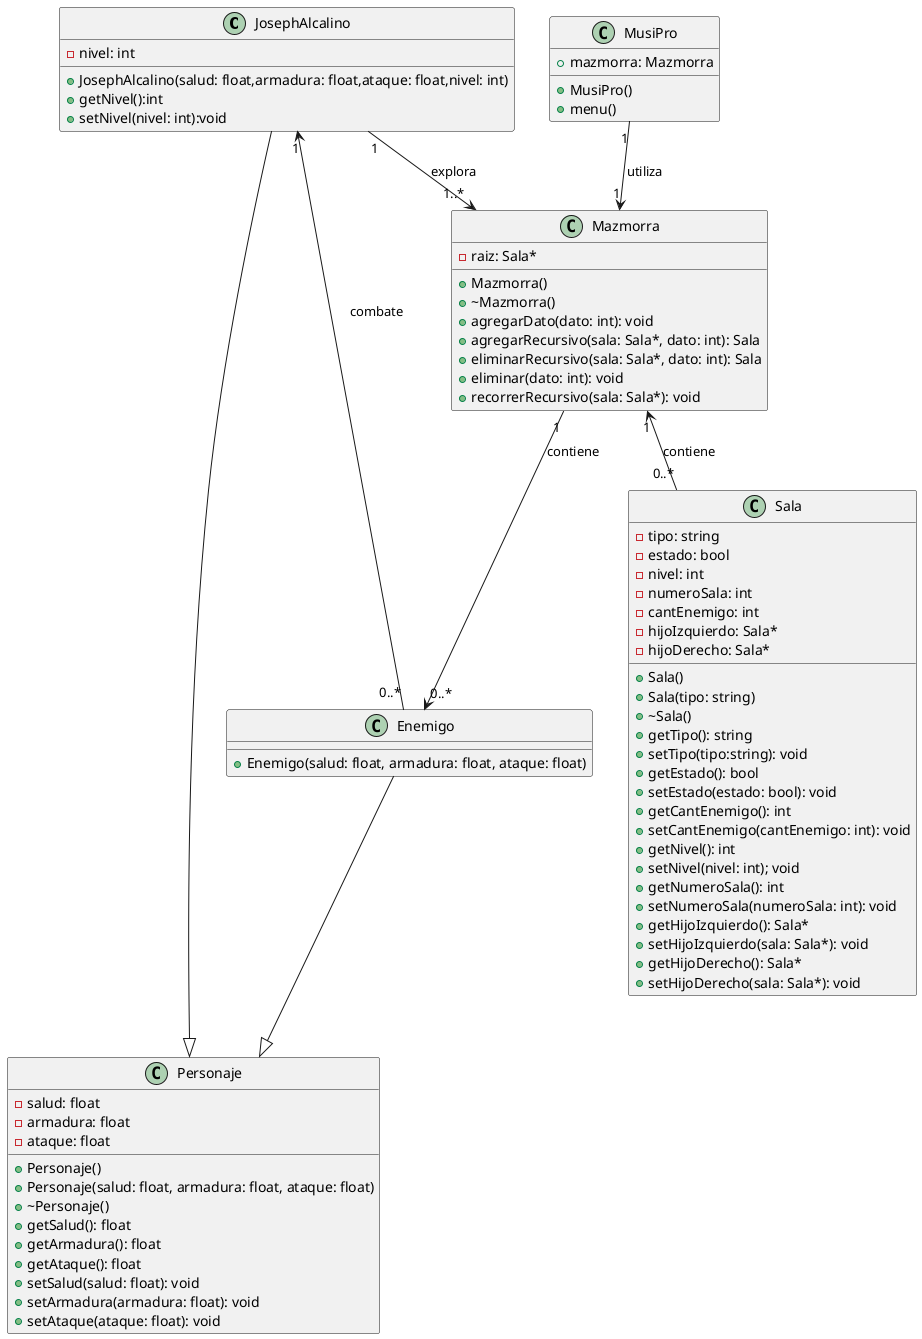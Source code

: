 @startuml

class JosephAlcalino{
-nivel: int
+JosephAlcalino(salud: float,armadura: float,ataque: float,nivel: int)
+getNivel():int
+setNivel(nivel: int):void
}

class Enemigo{
+Enemigo(salud: float, armadura: float, ataque: float)
}

class Personaje{
-salud: float
-armadura: float
-ataque: float
+Personaje()
+Personaje(salud: float, armadura: float, ataque: float)
+~Personaje()
+getSalud(): float
+getArmadura(): float
+getAtaque(): float
+setSalud(salud: float): void
+setArmadura(armadura: float): void
+setAtaque(ataque: float): void
}

class Sala{
-tipo: string
-estado: bool
-nivel: int
-numeroSala: int
-cantEnemigo: int
-hijoIzquierdo: Sala*
-hijoDerecho: Sala*
+Sala()
+Sala(tipo: string)
+~Sala()
+getTipo(): string
+setTipo(tipo:string): void
+getEstado(): bool
+setEstado(estado: bool): void
+getCantEnemigo(): int
+setCantEnemigo(cantEnemigo: int): void
+getNivel(): int
+setNivel(nivel: int); void
+getNumeroSala(): int
+setNumeroSala(numeroSala: int): void
+getHijoIzquierdo(): Sala*
+setHijoIzquierdo(sala: Sala*): void
+getHijoDerecho(): Sala*
+setHijoDerecho(sala: Sala*): void
}

class Mazmorra{
-raiz: Sala*
+Mazmorra()
+~Mazmorra()
+agregarDato(dato: int): void
+agregarRecursivo(sala: Sala*, dato: int): Sala
+eliminarRecursivo(sala: Sala*, dato: int): Sala
+eliminar(dato: int): void
+recorrerRecursivo(sala: Sala*): void
}

class MusiPro{
+mazmorra: Mazmorra
+MusiPro()
+menu()
}

JosephAlcalino --|> Personaje
Enemigo --|> Personaje
Mazmorra "1" --> "0..* "Enemigo : contiene
Mazmorra "1" <-- "0..*" Sala : contiene
JosephAlcalino "1" --> "1..*" Mazmorra : explora
Enemigo "0..*" --> "1" JosephAlcalino : combate
MusiPro "1" --> "1" Mazmorra : utiliza

@enduml
